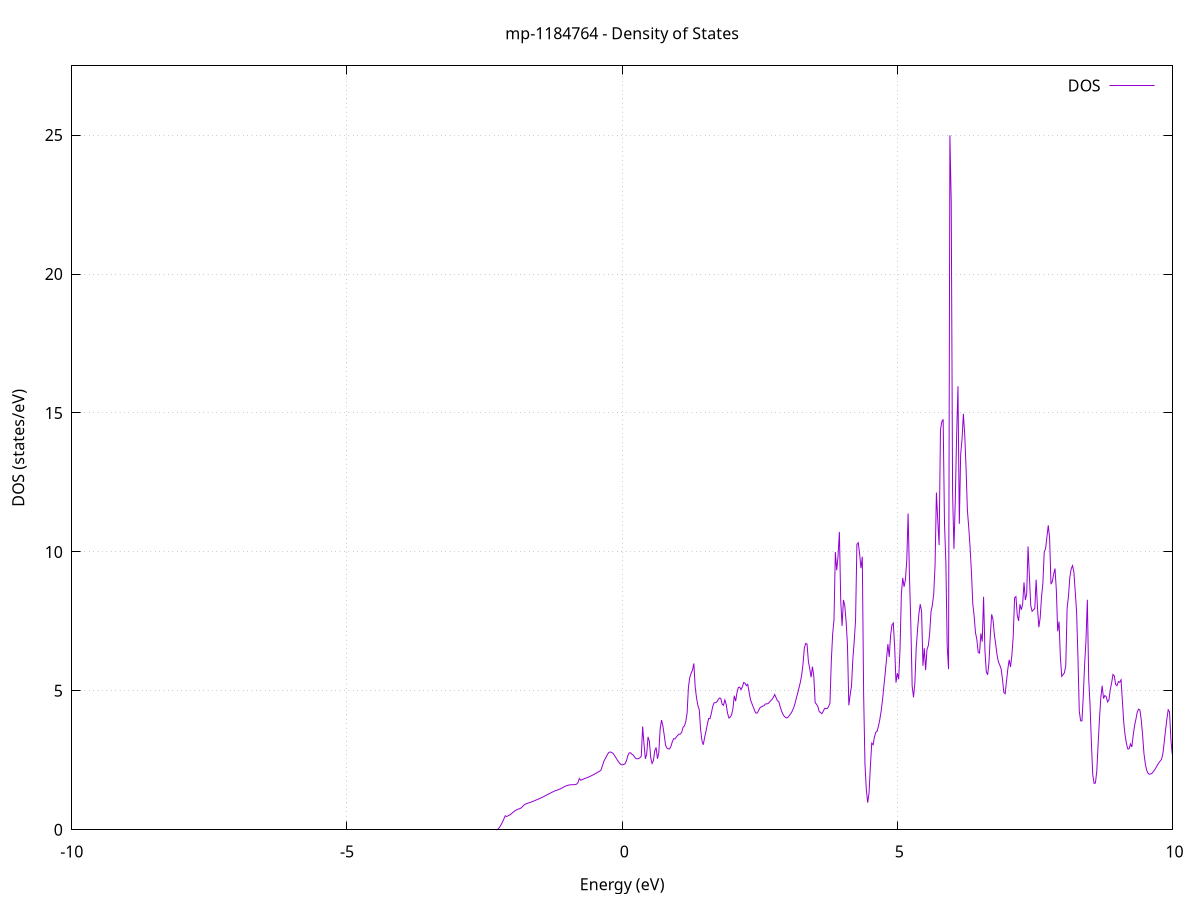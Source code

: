 set title 'mp-1184764 - Density of States'
set xlabel 'Energy (eV)'
set ylabel 'DOS (states/eV)'
set grid
set xrange [-10:10]
set yrange [0:27.491]
set xzeroaxis lt -1
set terminal png size 800,600
set output 'mp-1184764_dos_gnuplot.png'
plot '-' using 1:2 with lines title 'DOS'
-34.446800 0.000000
-34.422300 0.000000
-34.397800 0.000000
-34.373400 0.000000
-34.348900 0.000000
-34.324400 0.000000
-34.299900 0.000000
-34.275400 0.000000
-34.250900 0.000000
-34.226400 0.000000
-34.202000 0.000000
-34.177500 0.000000
-34.153000 0.000000
-34.128500 0.000000
-34.104000 0.000000
-34.079500 0.000000
-34.055000 0.000000
-34.030600 0.000000
-34.006100 0.000000
-33.981600 0.000000
-33.957100 0.000000
-33.932600 0.000000
-33.908100 0.000000
-33.883600 0.000000
-33.859200 0.000000
-33.834700 0.000000
-33.810200 0.000000
-33.785700 0.000000
-33.761200 0.000000
-33.736700 0.000000
-33.712200 0.000000
-33.687800 0.000000
-33.663300 0.000000
-33.638800 0.000000
-33.614300 0.000000
-33.589800 0.000000
-33.565300 0.000000
-33.540800 0.000000
-33.516400 0.000000
-33.491900 0.000000
-33.467400 0.000000
-33.442900 0.000000
-33.418400 0.000000
-33.393900 0.000000
-33.369400 0.000000
-33.344900 0.000000
-33.320500 0.000000
-33.296000 0.000000
-33.271500 0.000000
-33.247000 0.000000
-33.222500 0.000000
-33.198000 0.000000
-33.173500 0.000000
-33.149100 0.000000
-33.124600 0.000000
-33.100100 0.000000
-33.075600 0.000000
-33.051100 0.000000
-33.026600 0.000000
-33.002100 0.000000
-32.977700 0.000000
-32.953200 0.000000
-32.928700 0.000000
-32.904200 0.000000
-32.879700 0.000000
-32.855200 0.000000
-32.830700 0.000000
-32.806300 0.000000
-32.781800 0.000000
-32.757300 0.000000
-32.732800 0.000000
-32.708300 0.000000
-32.683800 0.000000
-32.659300 0.000000
-32.634900 0.000000
-32.610400 0.000000
-32.585900 0.000000
-32.561400 0.000000
-32.536900 0.000000
-32.512400 0.000000
-32.487900 0.000000
-32.463400 0.000000
-32.439000 0.000000
-32.414500 0.000000
-32.390000 0.000000
-32.365500 0.000000
-32.341000 0.000000
-32.316500 0.000000
-32.292000 0.000000
-32.267600 0.000000
-32.243100 0.000000
-32.218600 626.949200
-32.194100 0.000000
-32.169600 0.000000
-32.145100 0.000000
-32.120600 0.000000
-32.096200 0.000000
-32.071700 0.000000
-32.047200 0.000000
-32.022700 0.000000
-31.998200 0.000000
-31.973700 0.000000
-31.949200 0.000000
-31.924800 0.000000
-31.900300 0.000000
-31.875800 0.000000
-31.851300 0.000000
-31.826800 0.000000
-31.802300 0.000000
-31.777800 0.000000
-31.753400 0.000000
-31.728900 0.000000
-31.704400 0.000000
-31.679900 0.000000
-31.655400 0.000000
-31.630900 0.000000
-31.606400 0.000000
-31.581900 0.000000
-31.557500 0.000000
-31.533000 0.000000
-31.508500 0.000000
-31.484000 0.000000
-31.459500 0.000000
-31.435000 0.000000
-31.410500 0.000000
-31.386100 0.000000
-31.361600 0.000000
-31.337100 0.000000
-31.312600 0.000000
-31.288100 0.000000
-31.263600 0.000000
-31.239100 0.000000
-31.214700 0.000000
-31.190200 0.000000
-31.165700 0.000000
-31.141200 0.000000
-31.116700 0.000000
-31.092200 0.000000
-31.067700 0.000000
-31.043300 0.000000
-31.018800 0.000000
-30.994300 0.000000
-30.969800 0.000000
-30.945300 0.000000
-30.920800 0.000000
-30.896300 0.000000
-30.871900 0.000000
-30.847400 0.000000
-30.822900 0.000000
-30.798400 0.000000
-30.773900 0.000000
-30.749400 0.000000
-30.724900 0.000000
-30.700500 0.000000
-30.676000 0.000000
-30.651500 0.000000
-30.627000 0.000000
-30.602500 0.000000
-30.578000 0.000000
-30.553500 0.000000
-30.529000 0.000000
-30.504600 0.000000
-30.480100 0.000000
-30.455600 0.000000
-30.431100 0.000000
-30.406600 0.000000
-30.382100 0.000000
-30.357600 0.000000
-30.333200 0.000000
-30.308700 0.000000
-30.284200 0.000000
-30.259700 0.000000
-30.235200 0.000000
-30.210700 0.000000
-30.186200 0.000000
-30.161800 0.000000
-30.137300 0.000000
-30.112800 0.000000
-30.088300 0.000000
-30.063800 0.000000
-30.039300 0.000000
-30.014800 0.000000
-29.990400 0.000000
-29.965900 0.000000
-29.941400 0.000000
-29.916900 0.000000
-29.892400 0.000000
-29.867900 0.000000
-29.843400 0.000000
-29.819000 0.000000
-29.794500 0.000000
-29.770000 0.000000
-29.745500 0.000000
-29.721000 0.000000
-29.696500 0.000000
-29.672000 0.000000
-29.647500 0.000000
-29.623100 0.000000
-29.598600 0.000000
-29.574100 0.000000
-29.549600 0.000000
-29.525100 0.000000
-29.500600 0.000000
-29.476100 0.000000
-29.451700 0.000000
-29.427200 0.000000
-29.402700 0.000000
-29.378200 0.000000
-29.353700 0.000000
-29.329200 0.000000
-29.304700 0.000000
-29.280300 0.000000
-29.255800 0.000000
-29.231300 0.000000
-29.206800 0.000000
-29.182300 0.000000
-29.157800 0.000000
-29.133300 0.000000
-29.108900 0.000000
-29.084400 0.000000
-29.059900 0.000000
-29.035400 0.000000
-29.010900 0.000000
-28.986400 0.000000
-28.961900 0.000000
-28.937500 0.000000
-28.913000 0.000000
-28.888500 0.000000
-28.864000 0.000000
-28.839500 0.000000
-28.815000 0.000000
-28.790500 0.000000
-28.766100 0.000000
-28.741600 0.000000
-28.717100 0.000000
-28.692600 0.000000
-28.668100 0.000000
-28.643600 0.000000
-28.619100 0.000000
-28.594600 0.000000
-28.570200 0.000000
-28.545700 0.000000
-28.521200 0.000000
-28.496700 0.000000
-28.472200 0.000000
-28.447700 0.000000
-28.423200 0.000000
-28.398800 0.000000
-28.374300 0.000000
-28.349800 0.000000
-28.325300 0.000000
-28.300800 0.000000
-28.276300 0.000000
-28.251800 0.000000
-28.227400 0.000000
-28.202900 0.000000
-28.178400 0.000000
-28.153900 0.000000
-28.129400 0.000000
-28.104900 0.000000
-28.080400 0.000000
-28.056000 0.000000
-28.031500 0.000000
-28.007000 0.000000
-27.982500 0.000000
-27.958000 0.000000
-27.933500 0.000000
-27.909000 0.000000
-27.884600 0.000000
-27.860100 0.000000
-27.835600 0.000000
-27.811100 0.000000
-27.786600 0.000000
-27.762100 0.000000
-27.737600 0.000000
-27.713100 0.000000
-27.688700 0.000000
-27.664200 0.000000
-27.639700 0.000000
-27.615200 0.000000
-27.590700 0.000000
-27.566200 0.000000
-27.541700 0.000000
-27.517300 0.000000
-27.492800 0.000000
-27.468300 0.000000
-27.443800 0.000000
-27.419300 0.000000
-27.394800 0.000000
-27.370300 0.000000
-27.345900 0.000000
-27.321400 0.000000
-27.296900 0.000000
-27.272400 0.000000
-27.247900 0.000000
-27.223400 0.000000
-27.198900 0.000000
-27.174500 0.000000
-27.150000 0.000000
-27.125500 0.000000
-27.101000 0.000000
-27.076500 0.000000
-27.052000 0.000000
-27.027500 0.000000
-27.003100 0.000000
-26.978600 0.000000
-26.954100 0.000000
-26.929600 0.000000
-26.905100 0.000000
-26.880600 0.000000
-26.856100 0.000000
-26.831700 0.000000
-26.807200 0.000000
-26.782700 0.000000
-26.758200 0.000000
-26.733700 0.000000
-26.709200 0.000000
-26.684700 0.000000
-26.660200 0.000000
-26.635800 0.000000
-26.611300 0.000000
-26.586800 0.000000
-26.562300 0.000000
-26.537800 0.000000
-26.513300 0.000000
-26.488800 0.000000
-26.464400 0.000000
-26.439900 0.000000
-26.415400 0.000000
-26.390900 0.000000
-26.366400 0.000000
-26.341900 0.000000
-26.317400 0.000000
-26.293000 0.000000
-26.268500 0.000000
-26.244000 0.000000
-26.219500 0.000000
-26.195000 0.000000
-26.170500 0.000000
-26.146000 0.000000
-26.121600 0.000000
-26.097100 0.000000
-26.072600 0.000000
-26.048100 0.000000
-26.023600 0.000000
-25.999100 0.000000
-25.974600 0.000000
-25.950200 0.000000
-25.925700 0.000000
-25.901200 0.000000
-25.876700 0.000000
-25.852200 0.000000
-25.827700 0.000000
-25.803200 0.000000
-25.778700 0.000000
-25.754300 0.000000
-25.729800 0.000000
-25.705300 0.000000
-25.680800 0.000000
-25.656300 0.000000
-25.631800 0.000000
-25.607300 0.000000
-25.582900 0.000000
-25.558400 0.000000
-25.533900 0.000000
-25.509400 0.000000
-25.484900 0.000000
-25.460400 0.000000
-25.435900 0.000000
-25.411500 0.000000
-25.387000 0.000000
-25.362500 0.000000
-25.338000 0.000000
-25.313500 0.000000
-25.289000 0.000000
-25.264500 0.000000
-25.240100 0.000000
-25.215600 0.000000
-25.191100 0.000000
-25.166600 0.000000
-25.142100 0.000000
-25.117600 0.000000
-25.093100 0.000000
-25.068700 0.000000
-25.044200 0.000000
-25.019700 0.000000
-24.995200 0.000000
-24.970700 0.000000
-24.946200 0.000000
-24.921700 0.000000
-24.897300 0.000000
-24.872800 0.000000
-24.848300 0.000000
-24.823800 0.000000
-24.799300 0.000000
-24.774800 0.000000
-24.750300 0.000000
-24.725800 0.000000
-24.701400 0.000000
-24.676900 0.000000
-24.652400 0.000000
-24.627900 0.000000
-24.603400 0.000000
-24.578900 0.000000
-24.554400 0.000000
-24.530000 0.000000
-24.505500 0.000000
-24.481000 0.000000
-24.456500 0.000000
-24.432000 0.000000
-24.407500 0.000000
-24.383000 0.000000
-24.358600 0.000000
-24.334100 0.000000
-24.309600 0.000000
-24.285100 0.000000
-24.260600 0.000000
-24.236100 0.000000
-24.211600 0.000000
-24.187200 0.000000
-24.162700 0.000000
-24.138200 0.000000
-24.113700 0.000000
-24.089200 0.000000
-24.064700 0.000000
-24.040200 0.000000
-24.015800 0.000000
-23.991300 0.000000
-23.966800 0.000000
-23.942300 0.000000
-23.917800 0.000000
-23.893300 0.000000
-23.868800 0.000000
-23.844300 0.000000
-23.819900 0.000000
-23.795400 0.000000
-23.770900 0.000000
-23.746400 0.000000
-23.721900 0.000000
-23.697400 0.000000
-23.672900 0.000000
-23.648500 0.000000
-23.624000 0.000000
-23.599500 0.000000
-23.575000 0.000000
-23.550500 0.000000
-23.526000 0.000000
-23.501500 0.000000
-23.477100 0.000000
-23.452600 0.000000
-23.428100 0.000000
-23.403600 0.000000
-23.379100 0.000000
-23.354600 0.000000
-23.330100 0.000000
-23.305700 0.000000
-23.281200 0.000000
-23.256700 0.000000
-23.232200 0.000000
-23.207700 0.000000
-23.183200 0.000000
-23.158700 0.000000
-23.134300 0.000000
-23.109800 0.000000
-23.085300 0.000000
-23.060800 0.000000
-23.036300 0.000000
-23.011800 0.000000
-22.987300 0.000000
-22.962900 0.000000
-22.938400 0.000000
-22.913900 0.000000
-22.889400 0.000000
-22.864900 0.000000
-22.840400 0.000000
-22.815900 0.000000
-22.791400 0.000000
-22.767000 0.000000
-22.742500 0.000000
-22.718000 0.000000
-22.693500 0.000000
-22.669000 0.000000
-22.644500 0.000000
-22.620000 0.000000
-22.595600 0.000000
-22.571100 0.000000
-22.546600 0.000000
-22.522100 0.000000
-22.497600 0.000000
-22.473100 0.000000
-22.448600 0.000000
-22.424200 0.000000
-22.399700 0.000000
-22.375200 0.000000
-22.350700 0.000000
-22.326200 0.000000
-22.301700 0.000000
-22.277200 0.000000
-22.252800 0.000000
-22.228300 0.000000
-22.203800 0.000000
-22.179300 0.000000
-22.154800 0.000000
-22.130300 0.000000
-22.105800 0.000000
-22.081400 0.000000
-22.056900 0.000000
-22.032400 0.000000
-22.007900 0.000000
-21.983400 0.000000
-21.958900 0.000000
-21.934400 0.000000
-21.909900 0.000000
-21.885500 0.000000
-21.861000 0.000000
-21.836500 0.000000
-21.812000 0.000000
-21.787500 0.000000
-21.763000 0.000000
-21.738500 0.000000
-21.714100 0.000000
-21.689600 0.000000
-21.665100 0.000000
-21.640600 0.000000
-21.616100 0.000000
-21.591600 0.000000
-21.567100 0.000000
-21.542700 0.000000
-21.518200 0.000000
-21.493700 0.000000
-21.469200 0.000000
-21.444700 0.000000
-21.420200 0.000000
-21.395700 0.000000
-21.371300 0.000000
-21.346800 0.000000
-21.322300 0.000000
-21.297800 0.000000
-21.273300 0.000000
-21.248800 0.000000
-21.224300 0.000000
-21.199900 0.000000
-21.175400 0.000000
-21.150900 0.000000
-21.126400 0.000000
-21.101900 0.000000
-21.077400 0.000000
-21.052900 0.000000
-21.028500 0.000000
-21.004000 0.000000
-20.979500 0.000000
-20.955000 0.000000
-20.930500 0.000000
-20.906000 0.000000
-20.881500 0.000000
-20.857000 0.000000
-20.832600 0.000000
-20.808100 0.000000
-20.783600 0.000000
-20.759100 0.000000
-20.734600 0.000000
-20.710100 0.000000
-20.685600 0.000000
-20.661200 0.000000
-20.636700 0.000000
-20.612200 0.000000
-20.587700 0.000000
-20.563200 0.000000
-20.538700 0.000000
-20.514200 0.000000
-20.489800 0.000000
-20.465300 0.000000
-20.440800 0.000000
-20.416300 0.000000
-20.391800 0.000000
-20.367300 0.000000
-20.342800 0.000000
-20.318400 0.000000
-20.293900 0.000000
-20.269400 0.000000
-20.244900 0.000000
-20.220400 0.000000
-20.195900 0.000000
-20.171400 0.000000
-20.147000 0.000000
-20.122500 0.000000
-20.098000 0.000000
-20.073500 0.000000
-20.049000 0.000000
-20.024500 0.000000
-20.000000 0.000000
-19.975500 0.000000
-19.951100 0.000000
-19.926600 0.000000
-19.902100 0.000000
-19.877600 0.000000
-19.853100 0.000000
-19.828600 0.000000
-19.804100 0.000000
-19.779700 0.000000
-19.755200 0.000000
-19.730700 0.000000
-19.706200 0.000000
-19.681700 0.000000
-19.657200 0.000000
-19.632700 0.000000
-19.608300 0.000000
-19.583800 0.000000
-19.559300 0.000000
-19.534800 0.000000
-19.510300 0.000000
-19.485800 0.000000
-19.461300 0.000000
-19.436900 0.000000
-19.412400 0.000000
-19.387900 0.000000
-19.363400 0.000000
-19.338900 0.000000
-19.314400 0.000000
-19.289900 0.000000
-19.265500 0.000000
-19.241000 0.000000
-19.216500 0.000000
-19.192000 0.000000
-19.167500 0.000000
-19.143000 0.000000
-19.118500 0.000000
-19.094000 0.000000
-19.069600 0.000000
-19.045100 0.000000
-19.020600 0.000000
-18.996100 0.000000
-18.971600 0.000000
-18.947100 0.000000
-18.922600 0.000000
-18.898200 0.000000
-18.873700 0.000000
-18.849200 0.000000
-18.824700 0.000000
-18.800200 0.000000
-18.775700 0.000000
-18.751200 0.000000
-18.726800 0.000000
-18.702300 0.000000
-18.677800 0.000000
-18.653300 0.000000
-18.628800 0.000000
-18.604300 0.000000
-18.579800 0.000000
-18.555400 0.000000
-18.530900 0.000000
-18.506400 0.000000
-18.481900 0.000000
-18.457400 0.000000
-18.432900 0.000000
-18.408400 0.000000
-18.384000 0.000000
-18.359500 0.000000
-18.335000 0.000000
-18.310500 0.000000
-18.286000 0.000000
-18.261500 0.000000
-18.237000 0.000000
-18.212600 0.000000
-18.188100 0.000000
-18.163600 0.000000
-18.139100 0.000000
-18.114600 0.000000
-18.090100 0.000000
-18.065600 0.000000
-18.041100 0.000000
-18.016700 0.000000
-17.992200 0.000000
-17.967700 0.000000
-17.943200 0.000000
-17.918700 0.000000
-17.894200 0.000000
-17.869700 0.000000
-17.845300 0.000000
-17.820800 0.000000
-17.796300 0.000000
-17.771800 0.000000
-17.747300 0.000000
-17.722800 0.000000
-17.698300 0.000000
-17.673900 0.000000
-17.649400 0.000000
-17.624900 0.000000
-17.600400 0.000000
-17.575900 0.000000
-17.551400 0.000000
-17.526900 0.000000
-17.502500 0.000000
-17.478000 0.000000
-17.453500 0.000000
-17.429000 0.000000
-17.404500 0.000000
-17.380000 0.000000
-17.355500 0.000000
-17.331100 0.000000
-17.306600 0.000000
-17.282100 0.000000
-17.257600 0.000000
-17.233100 0.000000
-17.208600 0.000000
-17.184100 0.000000
-17.159600 0.000000
-17.135200 0.000000
-17.110700 0.000000
-17.086200 0.000000
-17.061700 0.000000
-17.037200 0.000000
-17.012700 0.000000
-16.988200 0.000000
-16.963800 0.000000
-16.939300 0.000000
-16.914800 0.000000
-16.890300 0.000000
-16.865800 0.000000
-16.841300 0.000000
-16.816800 0.000000
-16.792400 0.000000
-16.767900 0.000000
-16.743400 0.000000
-16.718900 0.000000
-16.694400 0.000000
-16.669900 0.000000
-16.645400 0.000000
-16.621000 0.000000
-16.596500 0.000000
-16.572000 0.000000
-16.547500 0.000000
-16.523000 0.000000
-16.498500 0.000000
-16.474000 0.000000
-16.449600 0.000000
-16.425100 0.000000
-16.400600 0.000000
-16.376100 0.000000
-16.351600 0.000000
-16.327100 0.000000
-16.302600 0.000000
-16.278200 0.000000
-16.253700 0.000000
-16.229200 0.000000
-16.204700 0.000000
-16.180200 0.000000
-16.155700 0.000000
-16.131200 0.000000
-16.106700 0.000000
-16.082300 0.000000
-16.057800 0.000000
-16.033300 0.000000
-16.008800 0.000000
-15.984300 0.000000
-15.959800 0.000000
-15.935300 0.000000
-15.910900 0.000000
-15.886400 0.000000
-15.861900 0.000000
-15.837400 0.000000
-15.812900 0.000000
-15.788400 0.000000
-15.763900 215.417600
-15.739500 188.222600
-15.715000 199.441400
-15.690500 0.000000
-15.666000 0.000000
-15.641500 0.000000
-15.617000 0.000000
-15.592500 0.000000
-15.568100 0.000000
-15.543600 0.000000
-15.519100 0.000000
-15.494600 0.000000
-15.470100 0.000000
-15.445600 0.000000
-15.421100 0.000000
-15.396700 0.000000
-15.372200 0.000000
-15.347700 0.000000
-15.323200 0.000000
-15.298700 0.000000
-15.274200 0.000000
-15.249700 0.000000
-15.225200 0.000000
-15.200800 0.000000
-15.176300 0.000000
-15.151800 0.000000
-15.127300 0.000000
-15.102800 0.000000
-15.078300 0.000000
-15.053800 0.000000
-15.029400 0.000000
-15.004900 0.000000
-14.980400 0.000000
-14.955900 0.000000
-14.931400 0.000000
-14.906900 0.000000
-14.882400 0.000000
-14.858000 0.000000
-14.833500 0.000000
-14.809000 0.000000
-14.784500 0.000000
-14.760000 0.000000
-14.735500 0.000000
-14.711000 0.000000
-14.686600 0.000000
-14.662100 0.000000
-14.637600 0.000000
-14.613100 0.000000
-14.588600 0.000000
-14.564100 0.000000
-14.539600 0.000000
-14.515200 0.000000
-14.490700 0.000000
-14.466200 0.000000
-14.441700 0.000000
-14.417200 0.000000
-14.392700 0.000000
-14.368200 0.000000
-14.343800 0.000000
-14.319300 0.000000
-14.294800 0.000000
-14.270300 0.000000
-14.245800 0.000000
-14.221300 0.000000
-14.196800 0.000000
-14.172300 0.000000
-14.147900 0.000000
-14.123400 0.000000
-14.098900 0.000000
-14.074400 0.000000
-14.049900 0.000000
-14.025400 0.000000
-14.000900 0.000000
-13.976500 0.000000
-13.952000 0.000000
-13.927500 0.000000
-13.903000 0.000000
-13.878500 0.000000
-13.854000 0.000000
-13.829500 0.000000
-13.805100 0.000000
-13.780600 0.000000
-13.756100 0.000000
-13.731600 0.000000
-13.707100 0.000000
-13.682600 0.000000
-13.658100 0.000000
-13.633700 0.000000
-13.609200 0.000000
-13.584700 0.000000
-13.560200 0.000000
-13.535700 0.000000
-13.511200 0.000000
-13.486700 0.000000
-13.462300 0.000000
-13.437800 0.000000
-13.413300 0.000000
-13.388800 0.000000
-13.364300 0.000000
-13.339800 0.000000
-13.315300 0.000000
-13.290800 0.000000
-13.266400 0.000000
-13.241900 0.000000
-13.217400 0.000000
-13.192900 0.000000
-13.168400 0.000000
-13.143900 0.000000
-13.119400 0.000000
-13.095000 0.000000
-13.070500 0.000000
-13.046000 0.000000
-13.021500 0.000000
-12.997000 0.000000
-12.972500 0.000000
-12.948000 0.000000
-12.923600 0.000000
-12.899100 0.000000
-12.874600 0.000000
-12.850100 0.000000
-12.825600 0.000000
-12.801100 0.000000
-12.776600 0.000000
-12.752200 0.000000
-12.727700 0.000000
-12.703200 0.000000
-12.678700 0.000000
-12.654200 0.000000
-12.629700 0.000000
-12.605200 0.000000
-12.580800 0.000000
-12.556300 0.000000
-12.531800 0.000000
-12.507300 0.000000
-12.482800 0.000000
-12.458300 0.000000
-12.433800 0.000000
-12.409400 0.000000
-12.384900 0.000000
-12.360400 0.000000
-12.335900 0.000000
-12.311400 0.000000
-12.286900 0.000000
-12.262400 0.000000
-12.237900 0.000000
-12.213500 0.000000
-12.189000 0.000000
-12.164500 0.000000
-12.140000 0.000000
-12.115500 0.000000
-12.091000 0.000000
-12.066500 0.000000
-12.042100 0.000000
-12.017600 0.000000
-11.993100 0.000000
-11.968600 0.000000
-11.944100 0.000000
-11.919600 0.000000
-11.895100 0.000000
-11.870700 0.000000
-11.846200 0.000000
-11.821700 0.000000
-11.797200 0.000000
-11.772700 0.000000
-11.748200 0.000000
-11.723700 0.000000
-11.699300 0.000000
-11.674800 0.000000
-11.650300 0.000000
-11.625800 0.000000
-11.601300 0.000000
-11.576800 0.000000
-11.552300 0.000000
-11.527900 0.000000
-11.503400 0.000000
-11.478900 0.000000
-11.454400 0.000000
-11.429900 0.000000
-11.405400 0.000000
-11.380900 0.000000
-11.356400 0.000000
-11.332000 0.000000
-11.307500 0.000000
-11.283000 0.000000
-11.258500 0.000000
-11.234000 0.000000
-11.209500 0.000000
-11.185000 0.000000
-11.160600 0.000000
-11.136100 0.000000
-11.111600 0.000000
-11.087100 0.000000
-11.062600 0.000000
-11.038100 0.000000
-11.013600 0.000000
-10.989200 0.000000
-10.964700 0.000000
-10.940200 0.000000
-10.915700 0.000000
-10.891200 0.000000
-10.866700 0.000000
-10.842200 0.000000
-10.817800 0.000000
-10.793300 0.000000
-10.768800 0.000000
-10.744300 0.000000
-10.719800 0.000000
-10.695300 0.000000
-10.670800 0.000000
-10.646400 0.000000
-10.621900 0.000000
-10.597400 0.000000
-10.572900 0.000000
-10.548400 0.000000
-10.523900 0.000000
-10.499400 0.000000
-10.475000 0.000000
-10.450500 0.000000
-10.426000 0.000000
-10.401500 0.000000
-10.377000 0.000000
-10.352500 0.000000
-10.328000 0.000000
-10.303500 0.000000
-10.279100 0.000000
-10.254600 0.000000
-10.230100 0.000000
-10.205600 0.000000
-10.181100 0.000000
-10.156600 0.000000
-10.132100 0.000000
-10.107700 0.000000
-10.083200 0.000000
-10.058700 0.000000
-10.034200 0.000000
-10.009700 0.000000
-9.985200 0.000000
-9.960700 0.000000
-9.936300 0.000000
-9.911800 0.000000
-9.887300 0.000000
-9.862800 0.000000
-9.838300 0.000000
-9.813800 0.000000
-9.789300 0.000000
-9.764900 0.000000
-9.740400 0.000000
-9.715900 0.000000
-9.691400 0.000000
-9.666900 0.000000
-9.642400 0.000000
-9.617900 0.000000
-9.593500 0.000000
-9.569000 0.000000
-9.544500 0.000000
-9.520000 0.000000
-9.495500 0.000000
-9.471000 0.000000
-9.446500 0.000000
-9.422000 0.000000
-9.397600 0.000000
-9.373100 0.000000
-9.348600 0.000000
-9.324100 0.000000
-9.299600 0.000000
-9.275100 0.000000
-9.250600 0.000000
-9.226200 0.000000
-9.201700 0.000000
-9.177200 0.000000
-9.152700 0.000000
-9.128200 0.000000
-9.103700 0.000000
-9.079200 0.000000
-9.054800 0.000000
-9.030300 0.000000
-9.005800 0.000000
-8.981300 0.000000
-8.956800 0.000000
-8.932300 0.000000
-8.907800 0.000000
-8.883400 0.000000
-8.858900 0.000000
-8.834400 0.000000
-8.809900 0.000000
-8.785400 0.000000
-8.760900 0.000000
-8.736400 0.000000
-8.712000 0.000000
-8.687500 0.000000
-8.663000 0.000000
-8.638500 0.000000
-8.614000 0.000000
-8.589500 0.000000
-8.565000 0.000000
-8.540600 0.000000
-8.516100 0.000000
-8.491600 0.000000
-8.467100 0.000000
-8.442600 0.000000
-8.418100 0.000000
-8.393600 0.000000
-8.369100 0.000000
-8.344700 0.000000
-8.320200 0.000000
-8.295700 0.000000
-8.271200 0.000000
-8.246700 0.000000
-8.222200 0.000000
-8.197700 0.000000
-8.173300 0.000000
-8.148800 0.000000
-8.124300 0.000000
-8.099800 0.000000
-8.075300 0.000000
-8.050800 0.000000
-8.026300 0.000000
-8.001900 0.000000
-7.977400 0.000000
-7.952900 0.000000
-7.928400 0.000000
-7.903900 0.000000
-7.879400 0.000000
-7.854900 0.000000
-7.830500 0.000000
-7.806000 0.000000
-7.781500 0.000000
-7.757000 0.000000
-7.732500 0.000000
-7.708000 0.000000
-7.683500 0.000000
-7.659100 0.000000
-7.634600 0.000000
-7.610100 0.000000
-7.585600 0.000000
-7.561100 0.000000
-7.536600 0.000000
-7.512100 0.000000
-7.487600 0.000000
-7.463200 0.000000
-7.438700 0.000000
-7.414200 0.000000
-7.389700 0.000000
-7.365200 0.000000
-7.340700 0.000000
-7.316200 0.000000
-7.291800 0.000000
-7.267300 0.000000
-7.242800 0.000000
-7.218300 0.000000
-7.193800 0.000000
-7.169300 0.000000
-7.144800 0.000000
-7.120400 0.000000
-7.095900 0.000000
-7.071400 0.000000
-7.046900 0.000000
-7.022400 0.000000
-6.997900 0.000000
-6.973400 0.000000
-6.949000 0.000000
-6.924500 0.000000
-6.900000 0.000000
-6.875500 0.000000
-6.851000 0.000000
-6.826500 0.000000
-6.802000 0.000000
-6.777600 0.000000
-6.753100 0.000000
-6.728600 0.000000
-6.704100 0.000000
-6.679600 0.000000
-6.655100 0.000000
-6.630600 0.000000
-6.606100 0.000000
-6.581700 0.000000
-6.557200 0.000000
-6.532700 0.000000
-6.508200 0.000000
-6.483700 0.000000
-6.459200 0.000000
-6.434700 0.000000
-6.410300 0.000000
-6.385800 0.000000
-6.361300 0.000000
-6.336800 0.000000
-6.312300 0.000000
-6.287800 0.000000
-6.263300 0.000000
-6.238900 0.000000
-6.214400 0.000000
-6.189900 0.000000
-6.165400 0.000000
-6.140900 0.000000
-6.116400 0.000000
-6.091900 0.000000
-6.067500 0.000000
-6.043000 0.000000
-6.018500 0.000000
-5.994000 0.000000
-5.969500 0.000000
-5.945000 0.000000
-5.920500 0.000000
-5.896100 0.000000
-5.871600 0.000000
-5.847100 0.000000
-5.822600 0.000000
-5.798100 0.000000
-5.773600 0.000000
-5.749100 0.000000
-5.724700 0.000000
-5.700200 0.000000
-5.675700 0.000000
-5.651200 0.000000
-5.626700 0.000000
-5.602200 0.000000
-5.577700 0.000000
-5.553200 0.000000
-5.528800 0.000000
-5.504300 0.000000
-5.479800 0.000000
-5.455300 0.000000
-5.430800 0.000000
-5.406300 0.000000
-5.381800 0.000000
-5.357400 0.000000
-5.332900 0.000000
-5.308400 0.000000
-5.283900 0.000000
-5.259400 0.000000
-5.234900 0.000000
-5.210400 0.000000
-5.186000 0.000000
-5.161500 0.000000
-5.137000 0.000000
-5.112500 0.000000
-5.088000 0.000000
-5.063500 0.000000
-5.039000 0.000000
-5.014600 0.000000
-4.990100 0.000000
-4.965600 0.000000
-4.941100 0.000000
-4.916600 0.000000
-4.892100 0.000000
-4.867600 0.000000
-4.843200 0.000000
-4.818700 0.000000
-4.794200 0.000000
-4.769700 0.000000
-4.745200 0.000000
-4.720700 0.000000
-4.696200 0.000000
-4.671700 0.000000
-4.647300 0.000000
-4.622800 0.000000
-4.598300 0.000000
-4.573800 0.000000
-4.549300 0.000000
-4.524800 0.000000
-4.500300 0.000000
-4.475900 0.000000
-4.451400 0.000000
-4.426900 0.000000
-4.402400 0.000000
-4.377900 0.000000
-4.353400 0.000000
-4.328900 0.000000
-4.304500 0.000000
-4.280000 0.000000
-4.255500 0.000000
-4.231000 0.000000
-4.206500 0.000000
-4.182000 0.000000
-4.157500 0.000000
-4.133100 0.000000
-4.108600 0.000000
-4.084100 0.000000
-4.059600 0.000000
-4.035100 0.000000
-4.010600 0.000000
-3.986100 0.000000
-3.961700 0.000000
-3.937200 0.000000
-3.912700 0.000000
-3.888200 0.000000
-3.863700 0.000000
-3.839200 0.000000
-3.814700 0.000000
-3.790300 0.000000
-3.765800 0.000000
-3.741300 0.000000
-3.716800 0.000000
-3.692300 0.000000
-3.667800 0.000000
-3.643300 0.000000
-3.618800 0.000000
-3.594400 0.000000
-3.569900 0.000000
-3.545400 0.000000
-3.520900 0.000000
-3.496400 0.000000
-3.471900 0.000000
-3.447400 0.000000
-3.423000 0.000000
-3.398500 0.000000
-3.374000 0.000000
-3.349500 0.000000
-3.325000 0.000000
-3.300500 0.000000
-3.276000 0.000000
-3.251600 0.000000
-3.227100 0.000000
-3.202600 0.000000
-3.178100 0.000000
-3.153600 0.000000
-3.129100 0.000000
-3.104600 0.000000
-3.080200 0.000000
-3.055700 0.000000
-3.031200 0.000000
-3.006700 0.000000
-2.982200 0.000000
-2.957700 0.000000
-2.933200 0.000000
-2.908800 0.000000
-2.884300 0.000000
-2.859800 0.000000
-2.835300 0.000000
-2.810800 0.000000
-2.786300 0.000000
-2.761800 0.000000
-2.737300 0.000000
-2.712900 0.000000
-2.688400 0.000000
-2.663900 0.000000
-2.639400 0.000000
-2.614900 0.000000
-2.590400 0.000000
-2.565900 0.000000
-2.541500 0.000000
-2.517000 0.000000
-2.492500 0.000000
-2.468000 0.000000
-2.443500 0.000000
-2.419000 0.000000
-2.394500 0.000000
-2.370100 0.000000
-2.345600 0.000000
-2.321100 0.000000
-2.296600 0.000000
-2.272100 0.000400
-2.247600 0.039200
-2.223100 0.104500
-2.198700 0.186200
-2.174200 0.279900
-2.149700 0.385600
-2.125200 0.501800
-2.100700 0.478600
-2.076200 0.498900
-2.051700 0.524000
-2.027300 0.552500
-2.002800 0.593800
-1.978300 0.637100
-1.953800 0.672900
-1.929300 0.702900
-1.904800 0.730900
-1.880300 0.751900
-1.855900 0.762200
-1.831400 0.795000
-1.806900 0.840800
-1.782400 0.891900
-1.757900 0.923900
-1.733400 0.942300
-1.708900 0.959200
-1.684400 0.975200
-1.660000 0.990800
-1.635500 1.010400
-1.611000 1.030000
-1.586500 1.050500
-1.562000 1.071900
-1.537500 1.091300
-1.513000 1.111600
-1.488600 1.133200
-1.464100 1.156000
-1.439600 1.180100
-1.415100 1.206300
-1.390600 1.232600
-1.366100 1.256200
-1.341600 1.281000
-1.317200 1.306200
-1.292700 1.331300
-1.268200 1.356500
-1.243700 1.381600
-1.219200 1.403900
-1.194700 1.417400
-1.170200 1.435800
-1.145800 1.454600
-1.121300 1.473500
-1.096800 1.498500
-1.072300 1.526900
-1.047800 1.554100
-1.023300 1.577100
-0.998800 1.595200
-0.974400 1.608200
-0.949900 1.616200
-0.925400 1.620800
-0.900900 1.623400
-0.876400 1.621500
-0.851900 1.630200
-0.827400 1.641600
-0.802900 1.695300
-0.778500 1.843400
-0.754000 1.783400
-0.729500 1.803100
-0.705000 1.822800
-0.680500 1.843300
-0.656000 1.862200
-0.631500 1.880300
-0.607100 1.900000
-0.582600 1.921700
-0.558100 1.945200
-0.533600 1.970600
-0.509100 1.996700
-0.484600 2.023000
-0.460100 2.050000
-0.435700 2.077600
-0.411200 2.105100
-0.386700 2.141700
-0.362200 2.282300
-0.337700 2.435900
-0.313200 2.539800
-0.288700 2.627700
-0.264300 2.720500
-0.239800 2.785000
-0.215300 2.798800
-0.190800 2.786500
-0.166300 2.748200
-0.141800 2.685200
-0.117300 2.605700
-0.092900 2.527600
-0.068400 2.453300
-0.043900 2.385300
-0.019400 2.345700
0.005100 2.335900
0.029600 2.347300
0.054100 2.380400
0.078500 2.478900
0.103000 2.665100
0.127500 2.764600
0.152000 2.770900
0.176500 2.723500
0.201000 2.688200
0.225500 2.622800
0.250000 2.562900
0.274400 2.553500
0.298900 2.560600
0.323400 2.590500
0.347900 2.647600
0.372400 3.716700
0.396900 3.087300
0.421400 2.553600
0.445800 2.719200
0.470300 3.343100
0.494800 3.180400
0.519300 2.592000
0.543800 2.386600
0.568300 2.488200
0.592800 2.847100
0.617200 2.961500
0.641700 2.554100
0.666200 2.777900
0.690700 3.639400
0.715200 3.947900
0.739700 3.743100
0.764200 3.412700
0.788600 3.043500
0.813100 2.944900
0.837600 2.912600
0.862100 2.910600
0.886600 3.003000
0.911100 3.164500
0.935600 3.275500
0.960000 3.270600
0.984500 3.337900
1.009000 3.398400
1.033500 3.438300
1.058000 3.448000
1.082500 3.506600
1.107000 3.695900
1.131500 3.734800
1.155900 3.889300
1.180400 4.206900
1.204900 5.140900
1.229400 5.482900
1.253900 5.637000
1.278400 5.744700
1.302900 5.984400
1.327300 5.133600
1.351800 4.744900
1.376300 4.467500
1.400800 4.327600
1.425300 3.618700
1.449800 3.209700
1.474300 3.060200
1.498700 3.322000
1.523200 3.544900
1.547700 3.791700
1.572200 4.004900
1.596700 3.999600
1.621200 4.194500
1.645700 4.436900
1.670100 4.567200
1.694600 4.575500
1.719100 4.594600
1.743600 4.681100
1.768100 4.742600
1.792600 4.728100
1.817100 4.515400
1.841500 4.477800
1.866000 4.673700
1.890500 4.514600
1.915000 4.196900
1.939500 4.022400
1.964000 4.050500
1.988500 4.138100
2.012900 4.364800
2.037400 4.824100
2.061900 4.628800
2.086400 4.931500
2.110900 5.119600
2.135400 5.136200
2.159900 5.042600
2.184400 5.140200
2.208800 5.300400
2.233300 5.272500
2.257800 5.185800
2.282300 5.235500
2.306800 4.951800
2.331300 4.687300
2.355800 4.551100
2.380200 4.429800
2.404700 4.302800
2.429200 4.197400
2.453700 4.201900
2.478200 4.284300
2.502700 4.385700
2.527200 4.423900
2.551600 4.445900
2.576100 4.462200
2.600600 4.525100
2.625100 4.532500
2.649600 4.536600
2.674100 4.585700
2.698600 4.642200
2.723000 4.692800
2.747500 4.766600
2.772000 4.867700
2.796500 4.756400
2.821000 4.641800
2.845500 4.615900
2.870000 4.441600
2.894400 4.283600
2.918900 4.170300
2.943400 4.088600
2.967900 4.039000
2.992400 4.023700
3.016900 4.055000
3.041400 4.122600
3.065900 4.184400
3.090300 4.268500
3.114800 4.385200
3.139300 4.528800
3.163800 4.736800
3.188300 4.901600
3.212800 5.101200
3.237300 5.304900
3.261700 5.559200
3.286200 5.961000
3.310700 6.548600
3.335200 6.705800
3.359700 6.682300
3.384200 6.055500
3.408700 5.801100
3.433100 5.488500
3.457600 5.868900
3.482100 5.537000
3.506600 4.578800
3.531100 4.517400
3.555600 4.441600
3.580100 4.255300
3.604500 4.218800
3.629000 4.179800
3.653500 4.262200
3.678000 4.365000
3.702500 4.356700
3.727000 4.365600
3.751500 4.436000
3.775900 4.556400
3.800400 6.067400
3.824900 7.039200
3.849400 7.556300
3.873900 9.994900
3.898400 9.340900
3.922900 9.841900
3.947300 10.720000
3.971800 8.253500
3.996300 7.336600
4.020800 8.271100
4.045300 8.067600
4.069800 7.488800
4.094300 6.638300
4.118800 4.478800
4.143200 4.858700
4.167700 5.182500
4.192200 6.152300
4.216700 6.784100
4.241200 7.550700
4.265700 10.274000
4.290200 10.330700
4.314600 9.929300
4.339100 9.415600
4.363600 9.826100
4.388100 4.842400
4.412600 2.336000
4.437100 1.440100
4.461600 0.974800
4.486000 1.322500
4.510500 2.282600
4.535000 3.117000
4.559500 3.059600
4.584000 3.336200
4.608500 3.509700
4.633000 3.543500
4.657400 3.731000
4.681900 3.970100
4.706400 4.272800
4.730900 4.672300
4.755400 5.160600
4.779900 5.644100
4.804400 6.158900
4.828800 6.681000
4.853300 6.220900
4.877800 6.995700
4.902300 7.374200
4.926800 7.440900
4.951300 6.599900
4.975800 5.294000
5.000300 5.635800
5.024700 5.417900
5.049200 6.505500
5.073700 8.484900
5.098200 9.065800
5.122700 8.743900
5.147200 9.000900
5.171700 9.699900
5.196100 11.381200
5.220600 9.135800
5.245100 7.425400
5.269600 5.177200
5.294100 4.769300
5.318600 5.272100
5.343100 6.529500
5.367500 7.203700
5.392000 7.769400
5.416500 8.119400
5.441000 7.864200
5.465500 5.902900
5.490000 6.535400
5.514500 5.746900
5.538900 6.486400
5.563400 6.629300
5.587900 7.064500
5.612400 7.850700
5.636900 8.085700
5.661400 8.486900
5.685900 9.516000
5.710300 12.137000
5.734800 11.134900
5.759300 10.245400
5.783800 14.385500
5.808300 14.684200
5.832800 14.770800
5.857300 11.014500
5.881800 9.639000
5.906200 6.614000
5.930700 5.781700
5.955200 24.991900
5.979700 22.569500
6.004200 12.134400
6.028700 10.110500
6.053200 11.863000
6.077600 14.190300
6.102100 15.959600
6.126600 11.011500
6.151100 13.524300
6.175600 14.042600
6.200100 14.969300
6.224600 14.220700
6.249000 13.015500
6.273500 11.496300
6.298000 10.868500
6.322500 10.152600
6.347000 9.255800
6.371500 8.135000
6.396000 7.692500
6.420400 7.093000
6.444900 6.851200
6.469400 6.386200
6.493900 6.359200
6.518400 7.067100
6.542900 6.771100
6.567400 8.383300
6.591800 6.461400
6.616300 5.693000
6.640800 5.577300
6.665300 6.017000
6.689800 7.003300
6.714300 7.753800
6.738800 7.564300
6.763200 7.025000
6.787700 6.671400
6.812200 6.291000
6.836700 6.043300
6.861200 5.929300
6.885700 5.794500
6.910200 5.431300
6.934700 4.948500
6.959100 4.897400
6.983600 5.336300
7.008100 5.788600
7.032600 6.115700
7.057100 5.863600
7.081600 6.283300
7.106100 6.962600
7.130500 8.343600
7.155000 8.392400
7.179500 7.718400
7.204000 7.516700
7.228500 8.116800
7.253000 7.917800
7.277500 8.122100
7.301900 8.902800
7.326400 8.267600
7.350900 8.495600
7.375400 10.198200
7.399900 9.108100
7.424400 8.068500
7.448900 7.863100
7.473300 7.913500
7.497800 7.962800
7.522300 9.000800
7.546800 7.984600
7.571300 7.287700
7.595800 7.631400
7.620300 8.388100
7.644700 8.858900
7.669200 10.000500
7.693700 10.112500
7.718200 10.534000
7.742700 10.955800
7.767200 10.500900
7.791700 8.839000
7.816200 8.930500
7.840600 9.199000
7.865100 9.401400
7.889600 8.613200
7.914100 7.143300
7.938600 7.492100
7.963100 6.200100
7.987600 5.520800
8.012000 5.584300
8.036500 5.648800
8.061000 5.919800
8.085500 7.984600
8.110000 8.403000
8.134500 9.089200
8.159000 9.389000
8.183400 9.505900
8.207900 9.281200
8.232400 8.579000
8.256900 7.864300
8.281400 6.261800
8.305900 4.270100
8.330400 3.922300
8.354800 3.918700
8.379300 4.828300
8.403800 5.968900
8.428300 6.827700
8.452800 8.278400
8.477300 5.443400
8.501800 4.492100
8.526200 3.146400
8.550700 1.987200
8.575200 1.671200
8.599700 1.682400
8.624200 2.109600
8.648700 3.083700
8.673200 3.991100
8.697600 4.759300
8.722100 5.183100
8.746600 4.724300
8.771100 4.833500
8.795600 4.789500
8.820100 4.600900
8.844600 4.671700
8.869100 5.045600
8.893500 5.280100
8.918000 5.589000
8.942500 5.536000
8.967000 5.230200
8.991500 5.183500
9.016000 5.330200
9.040500 5.306800
9.064900 5.397000
9.089400 4.645500
9.113900 3.866000
9.138400 3.404000
9.162900 3.108500
9.187400 2.910200
9.211900 2.909700
9.236300 3.090200
9.260800 2.977700
9.285300 3.391100
9.309800 3.735900
9.334300 3.967300
9.358800 4.229100
9.383300 4.341500
9.407700 4.312200
9.432200 3.951500
9.456700 3.411400
9.481200 2.746700
9.505700 2.380200
9.530200 2.147700
9.554700 2.038400
9.579100 1.995800
9.603600 2.006700
9.628100 2.038900
9.652600 2.092400
9.677100 2.162200
9.701600 2.241500
9.726100 2.329600
9.750600 2.406200
9.775000 2.471100
9.799500 2.531400
9.824000 2.721400
9.848500 3.129900
9.873000 3.573900
9.897500 3.976400
9.922000 4.316500
9.946400 4.238100
9.970900 3.244500
9.995400 2.722000
10.019900 2.602600
10.044400 2.456400
10.068900 2.446600
10.093400 2.476500
10.117800 2.542500
10.142300 2.622100
10.166800 2.729400
10.191300 2.874800
10.215800 3.062500
10.240300 3.256600
10.264800 3.441800
10.289200 3.625600
10.313700 3.797000
10.338200 3.986500
10.362700 4.199700
10.387200 4.518400
10.411700 5.340100
10.436200 6.232500
10.460600 6.898100
10.485100 6.806100
10.509600 6.260900
10.534100 6.067500
10.558600 6.171100
10.583100 6.026500
10.607600 5.642200
10.632000 5.530300
10.656500 5.270500
10.681000 5.140400
10.705500 5.293200
10.730000 5.408400
10.754500 5.501300
10.779000 5.406200
10.803500 5.338100
10.827900 5.063400
10.852400 4.856300
10.876900 4.676400
10.901400 4.492700
10.925900 4.440400
10.950400 4.505400
10.974900 4.521300
10.999300 4.547800
11.023800 4.661500
11.048300 5.229900
11.072800 6.182800
11.097300 4.935400
11.121800 4.862500
11.146300 4.946700
11.170700 5.032000
11.195200 4.970500
11.219700 5.042800
11.244200 5.352800
11.268700 5.547200
11.293200 6.079100
11.317700 6.767200
11.342100 8.094000
11.366600 6.976200
11.391100 6.411300
11.415600 7.030900
11.440100 8.300100
11.464600 8.551800
11.489100 7.746300
11.513500 7.003000
11.538000 6.654100
11.562500 6.365900
11.587000 6.347800
11.611500 6.779900
11.636000 5.326100
11.660500 5.296800
11.685000 5.059900
11.709400 4.860400
11.733900 4.784200
11.758400 4.815300
11.782900 5.043000
11.807400 4.752300
11.831900 4.075000
11.856400 3.496500
11.880800 3.323000
11.905300 3.414200
11.929800 3.572900
11.954300 4.312100
11.978800 4.732900
12.003300 4.962400
12.027800 4.925800
12.052200 4.916800
12.076700 3.648200
12.101200 2.567300
12.125700 1.209600
12.150200 0.864400
12.174700 0.620600
12.199200 0.429900
12.223600 0.268800
12.248100 0.131200
12.272600 0.054500
12.297100 0.004200
12.321600 0.000000
12.346100 0.000000
12.370600 0.000000
12.395000 0.000000
12.419500 0.000000
12.444000 0.000000
12.468500 0.000000
12.493000 0.000000
12.517500 0.000000
12.542000 0.000000
12.566400 0.000000
12.590900 0.000000
12.615400 0.000000
12.639900 0.000000
12.664400 0.000000
12.688900 0.000000
12.713400 0.000000
12.737900 0.000000
12.762300 0.000000
12.786800 0.000000
12.811300 0.000000
12.835800 0.000000
12.860300 0.000000
12.884800 0.000000
12.909300 0.000000
12.933700 0.000000
12.958200 0.000000
12.982700 0.000000
13.007200 0.000000
13.031700 0.000000
13.056200 0.000000
13.080700 0.000000
13.105100 0.000000
13.129600 0.000000
13.154100 0.000000
13.178600 0.000000
13.203100 0.000000
13.227600 0.000000
13.252100 0.000000
13.276500 0.000000
13.301000 0.000000
13.325500 0.000000
13.350000 0.000000
13.374500 0.000000
13.399000 0.000000
13.423500 0.000000
13.447900 0.000000
13.472400 0.000000
13.496900 0.000000
13.521400 0.000000
13.545900 0.000000
13.570400 0.000000
13.594900 0.000000
13.619400 0.000000
13.643800 0.000000
13.668300 0.000000
13.692800 0.000000
13.717300 0.000000
13.741800 0.000000
13.766300 0.000000
13.790800 0.000000
13.815200 0.000000
13.839700 0.000000
13.864200 0.000000
13.888700 0.000000
13.913200 0.000000
13.937700 0.000000
13.962200 0.000000
13.986600 0.000000
14.011100 0.000000
14.035600 0.000000
14.060100 0.000000
14.084600 0.000000
14.109100 0.000000
14.133600 0.000000
14.158000 0.000000
14.182500 0.000000
14.207000 0.000000
14.231500 0.000000
14.256000 0.000000
14.280500 0.000000
14.305000 0.000000
14.329400 0.000000
14.353900 0.000000
14.378400 0.000000
14.402900 0.000000
14.427400 0.000000
14.451900 0.000000
14.476400 0.000000
14.500800 0.000000
14.525300 0.000000
e
